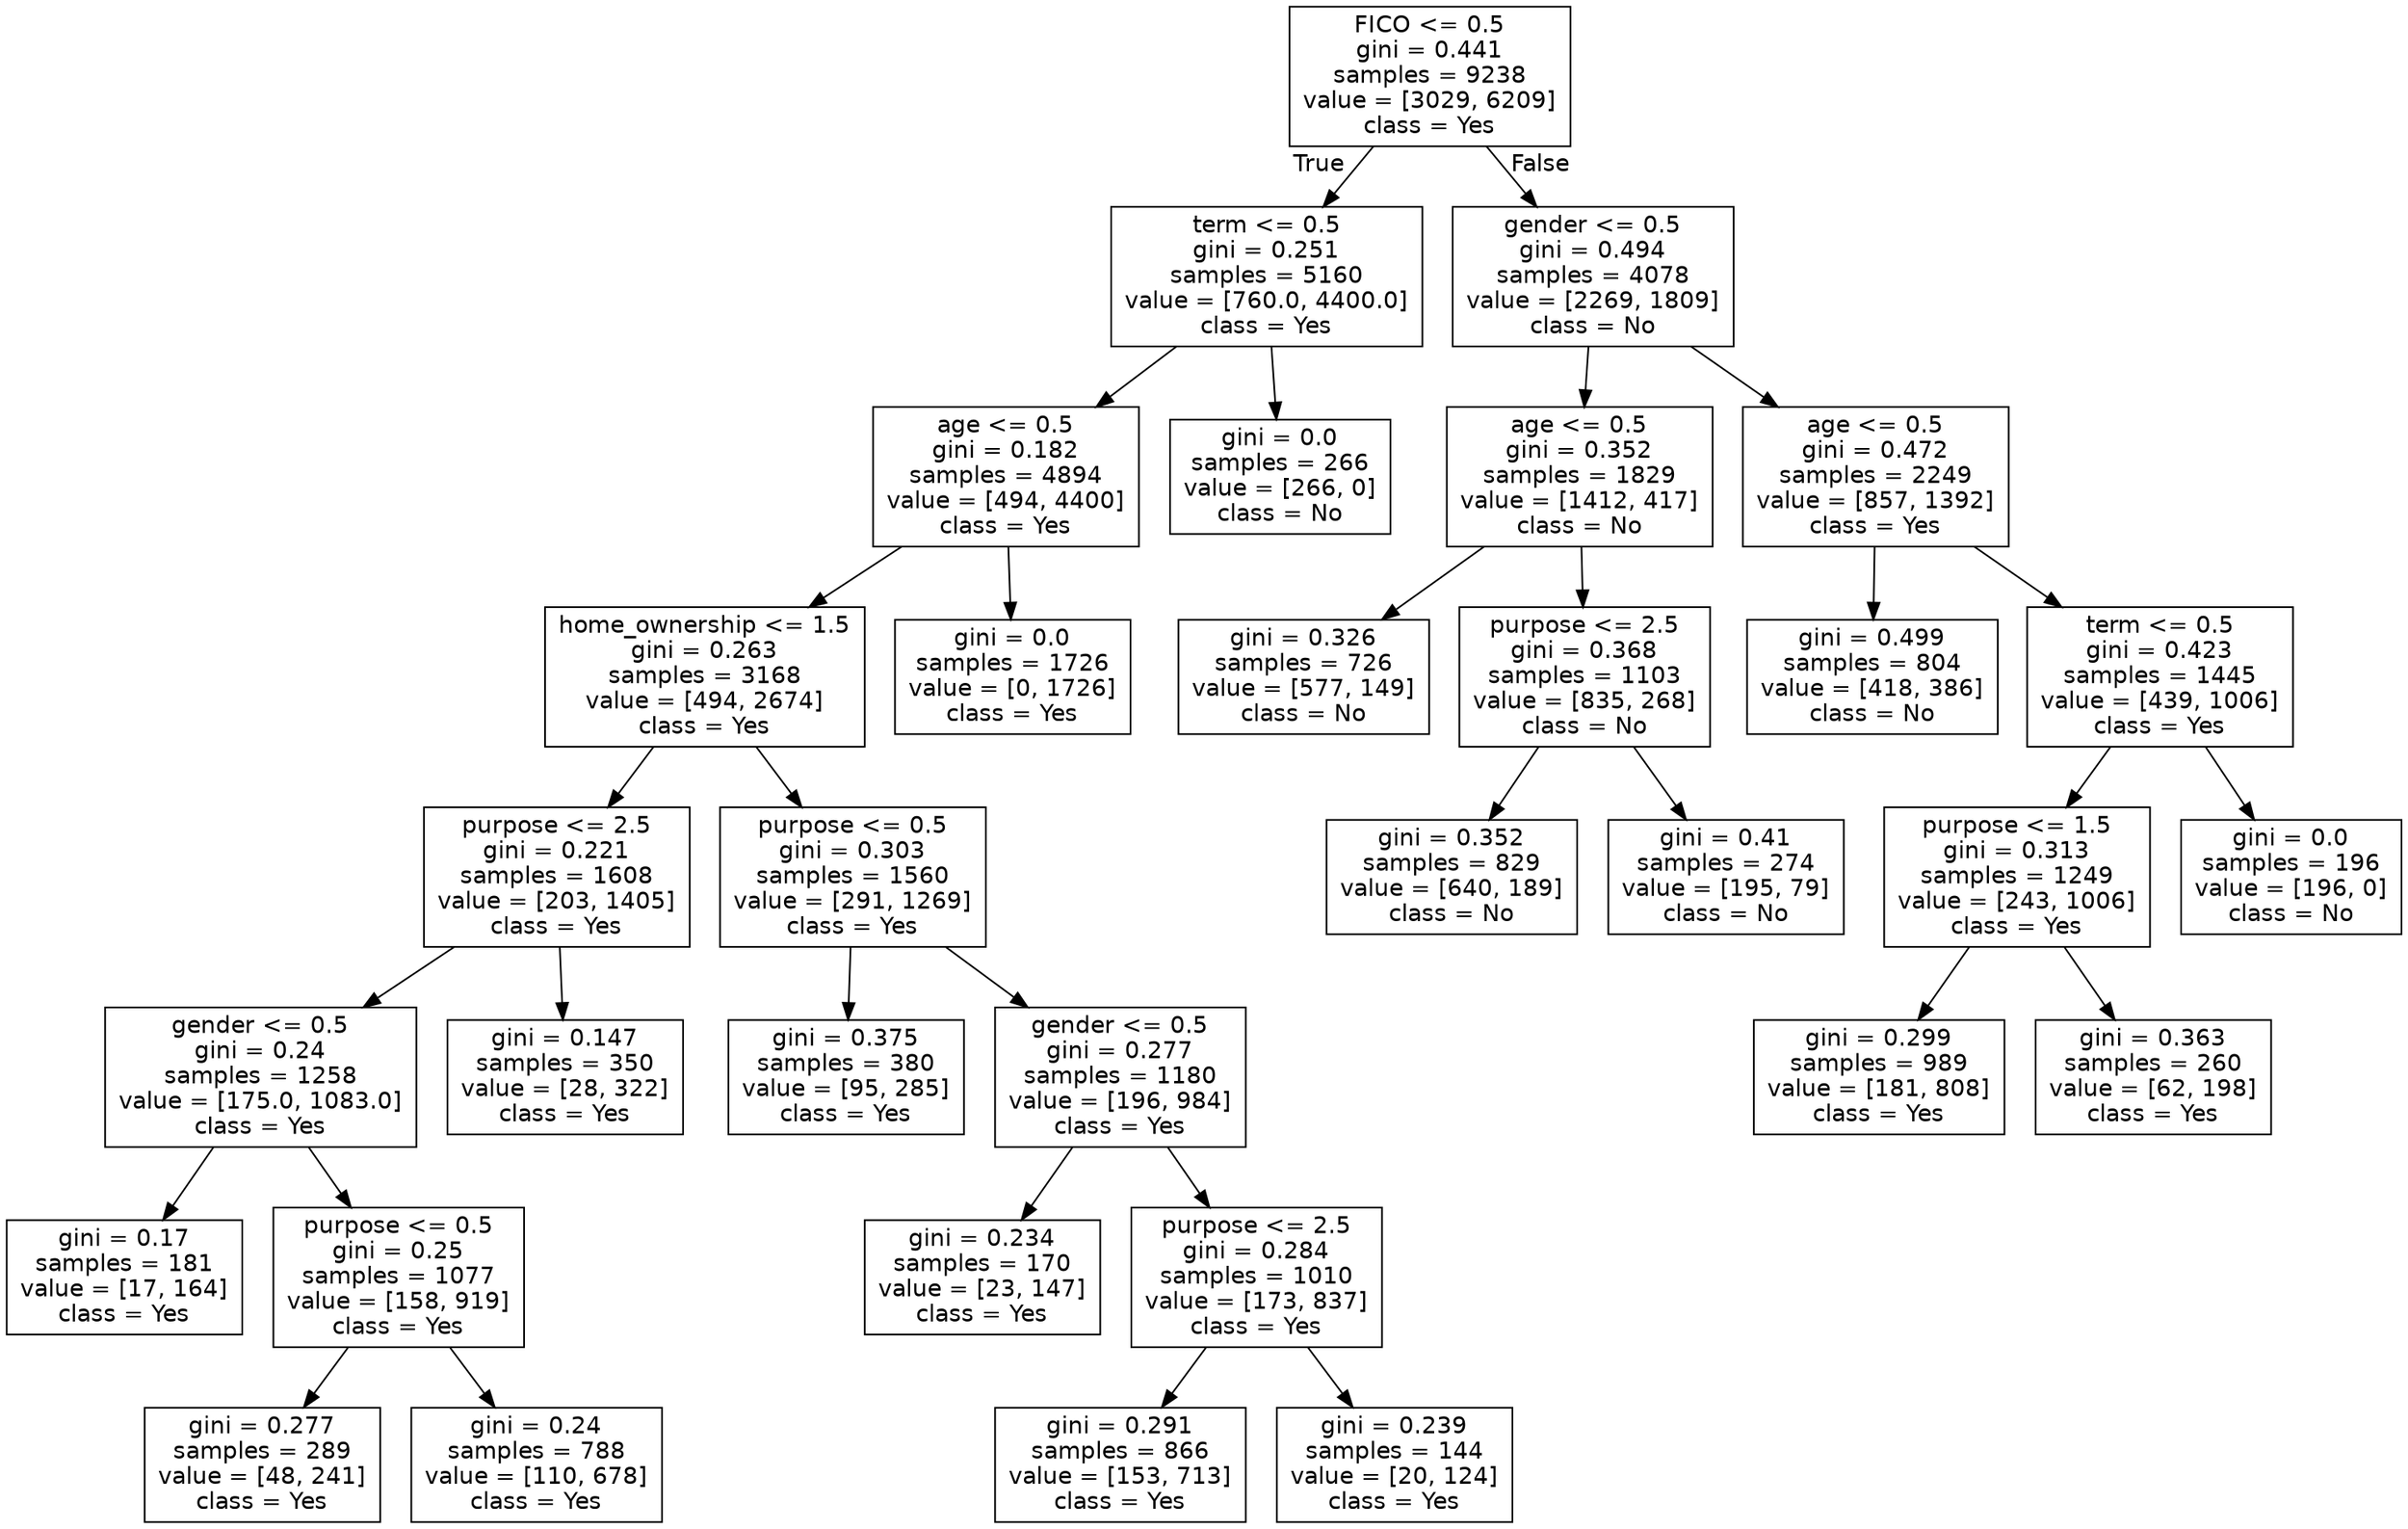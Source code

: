 digraph Tree {
node [shape=box, fontname="helvetica"] ;
edge [fontname="helvetica"] ;
0 [label="FICO <= 0.5\ngini = 0.441\nsamples = 9238\nvalue = [3029, 6209]\nclass = Yes"] ;
1 [label="term <= 0.5\ngini = 0.251\nsamples = 5160\nvalue = [760.0, 4400.0]\nclass = Yes"] ;
0 -> 1 [labeldistance=2.5, labelangle=45, headlabel="True"] ;
2 [label="age <= 0.5\ngini = 0.182\nsamples = 4894\nvalue = [494, 4400]\nclass = Yes"] ;
1 -> 2 ;
3 [label="home_ownership <= 1.5\ngini = 0.263\nsamples = 3168\nvalue = [494, 2674]\nclass = Yes"] ;
2 -> 3 ;
4 [label="purpose <= 2.5\ngini = 0.221\nsamples = 1608\nvalue = [203, 1405]\nclass = Yes"] ;
3 -> 4 ;
5 [label="gender <= 0.5\ngini = 0.24\nsamples = 1258\nvalue = [175.0, 1083.0]\nclass = Yes"] ;
4 -> 5 ;
6 [label="gini = 0.17\nsamples = 181\nvalue = [17, 164]\nclass = Yes"] ;
5 -> 6 ;
7 [label="purpose <= 0.5\ngini = 0.25\nsamples = 1077\nvalue = [158, 919]\nclass = Yes"] ;
5 -> 7 ;
8 [label="gini = 0.277\nsamples = 289\nvalue = [48, 241]\nclass = Yes"] ;
7 -> 8 ;
9 [label="gini = 0.24\nsamples = 788\nvalue = [110, 678]\nclass = Yes"] ;
7 -> 9 ;
10 [label="gini = 0.147\nsamples = 350\nvalue = [28, 322]\nclass = Yes"] ;
4 -> 10 ;
11 [label="purpose <= 0.5\ngini = 0.303\nsamples = 1560\nvalue = [291, 1269]\nclass = Yes"] ;
3 -> 11 ;
12 [label="gini = 0.375\nsamples = 380\nvalue = [95, 285]\nclass = Yes"] ;
11 -> 12 ;
13 [label="gender <= 0.5\ngini = 0.277\nsamples = 1180\nvalue = [196, 984]\nclass = Yes"] ;
11 -> 13 ;
14 [label="gini = 0.234\nsamples = 170\nvalue = [23, 147]\nclass = Yes"] ;
13 -> 14 ;
15 [label="purpose <= 2.5\ngini = 0.284\nsamples = 1010\nvalue = [173, 837]\nclass = Yes"] ;
13 -> 15 ;
16 [label="gini = 0.291\nsamples = 866\nvalue = [153, 713]\nclass = Yes"] ;
15 -> 16 ;
17 [label="gini = 0.239\nsamples = 144\nvalue = [20, 124]\nclass = Yes"] ;
15 -> 17 ;
18 [label="gini = 0.0\nsamples = 1726\nvalue = [0, 1726]\nclass = Yes"] ;
2 -> 18 ;
19 [label="gini = 0.0\nsamples = 266\nvalue = [266, 0]\nclass = No"] ;
1 -> 19 ;
20 [label="gender <= 0.5\ngini = 0.494\nsamples = 4078\nvalue = [2269, 1809]\nclass = No"] ;
0 -> 20 [labeldistance=2.5, labelangle=-45, headlabel="False"] ;
21 [label="age <= 0.5\ngini = 0.352\nsamples = 1829\nvalue = [1412, 417]\nclass = No"] ;
20 -> 21 ;
22 [label="gini = 0.326\nsamples = 726\nvalue = [577, 149]\nclass = No"] ;
21 -> 22 ;
23 [label="purpose <= 2.5\ngini = 0.368\nsamples = 1103\nvalue = [835, 268]\nclass = No"] ;
21 -> 23 ;
24 [label="gini = 0.352\nsamples = 829\nvalue = [640, 189]\nclass = No"] ;
23 -> 24 ;
25 [label="gini = 0.41\nsamples = 274\nvalue = [195, 79]\nclass = No"] ;
23 -> 25 ;
26 [label="age <= 0.5\ngini = 0.472\nsamples = 2249\nvalue = [857, 1392]\nclass = Yes"] ;
20 -> 26 ;
27 [label="gini = 0.499\nsamples = 804\nvalue = [418, 386]\nclass = No"] ;
26 -> 27 ;
28 [label="term <= 0.5\ngini = 0.423\nsamples = 1445\nvalue = [439, 1006]\nclass = Yes"] ;
26 -> 28 ;
29 [label="purpose <= 1.5\ngini = 0.313\nsamples = 1249\nvalue = [243, 1006]\nclass = Yes"] ;
28 -> 29 ;
30 [label="gini = 0.299\nsamples = 989\nvalue = [181, 808]\nclass = Yes"] ;
29 -> 30 ;
31 [label="gini = 0.363\nsamples = 260\nvalue = [62, 198]\nclass = Yes"] ;
29 -> 31 ;
32 [label="gini = 0.0\nsamples = 196\nvalue = [196, 0]\nclass = No"] ;
28 -> 32 ;
}